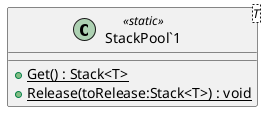 @startuml
class "StackPool`1"<T> <<static>> {
    + {static} Get() : Stack<T>
    + {static} Release(toRelease:Stack<T>) : void
}
@enduml
